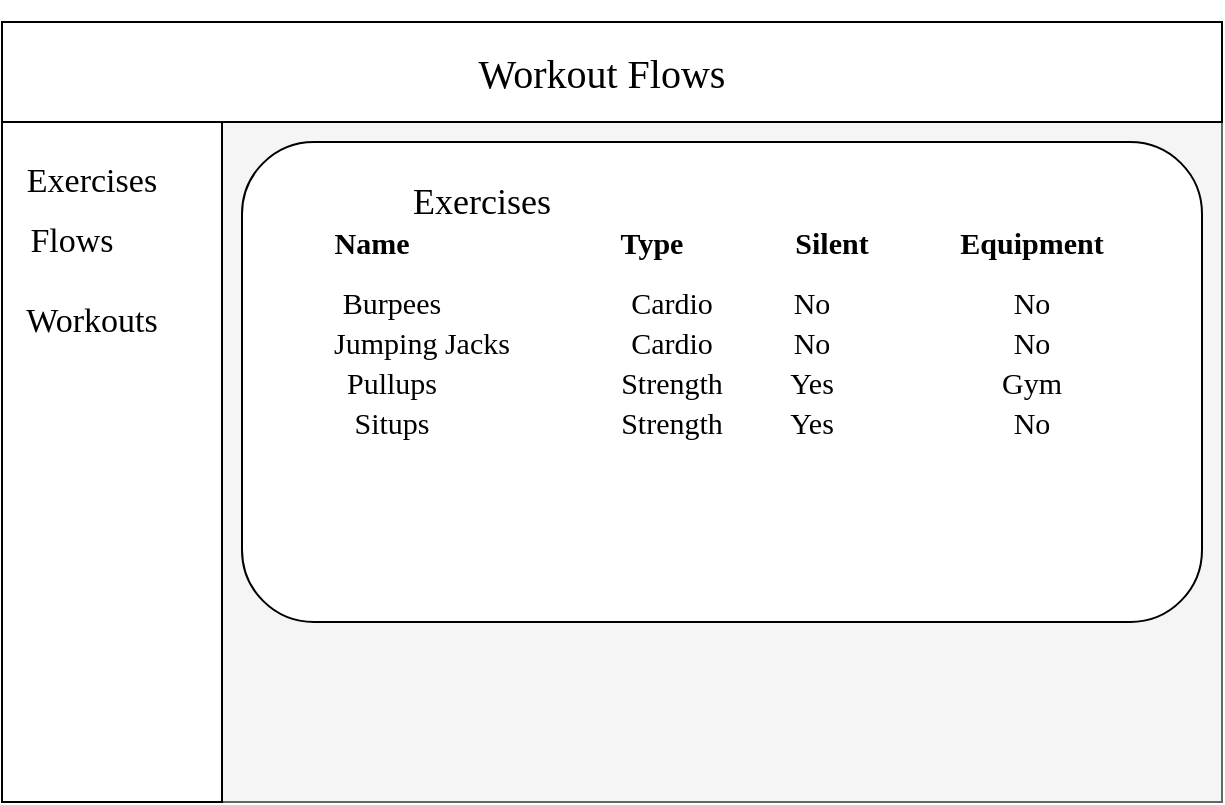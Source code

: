 <mxfile version="13.1.3" type="device"><diagram id="LFOxuoU9jee_rTf8d0ke" name="Page-1"><mxGraphModel dx="1715" dy="772" grid="1" gridSize="10" guides="1" tooltips="1" connect="1" arrows="1" fold="1" page="1" pageScale="1" pageWidth="850" pageHeight="1100" math="0" shadow="0"><root><mxCell id="0"/><mxCell id="1" parent="0"/><mxCell id="dF89HTOef0gVWIuRbW4D-4" value="" style="rounded=0;whiteSpace=wrap;html=1;fillColor=#f5f5f5;strokeColor=#666666;fontColor=#333333;" vertex="1" parent="1"><mxGeometry x="100" y="50" width="610" height="390" as="geometry"/></mxCell><mxCell id="dF89HTOef0gVWIuRbW4D-11" value="&lt;h1&gt;&lt;font style=&quot;font-size: 16px&quot; face=&quot;Georgia&quot;&gt;Workout Flows&lt;/font&gt;&lt;/h1&gt;" style="text;html=1;strokeColor=none;fillColor=none;align=center;verticalAlign=middle;whiteSpace=wrap;rounded=0;" vertex="1" parent="1"><mxGeometry x="240" y="60" width="330" height="20" as="geometry"/></mxCell><mxCell id="dF89HTOef0gVWIuRbW4D-16" value="" style="rounded=0;whiteSpace=wrap;html=1;" vertex="1" parent="1"><mxGeometry x="100" y="50" width="610" height="50" as="geometry"/></mxCell><mxCell id="dF89HTOef0gVWIuRbW4D-17" value="&lt;font face=&quot;Garamond&quot; style=&quot;font-size: 20px&quot;&gt;Workout Flows&lt;/font&gt;" style="text;html=1;strokeColor=none;fillColor=none;align=center;verticalAlign=middle;whiteSpace=wrap;rounded=0;" vertex="1" parent="1"><mxGeometry x="290" y="65" width="220" height="20" as="geometry"/></mxCell><mxCell id="dF89HTOef0gVWIuRbW4D-18" value="" style="rounded=0;whiteSpace=wrap;html=1;" vertex="1" parent="1"><mxGeometry x="100" y="100" width="110" height="340" as="geometry"/></mxCell><mxCell id="dF89HTOef0gVWIuRbW4D-21" value="&lt;font face=&quot;Garamond&quot; style=&quot;font-size: 17px&quot;&gt;Flows&lt;/font&gt;" style="text;html=1;strokeColor=none;fillColor=none;align=center;verticalAlign=middle;whiteSpace=wrap;rounded=0;" vertex="1" parent="1"><mxGeometry x="100" y="150" width="70" height="20" as="geometry"/></mxCell><mxCell id="dF89HTOef0gVWIuRbW4D-22" value="&lt;font face=&quot;Garamond&quot; style=&quot;font-size: 17px&quot;&gt;Workouts&lt;/font&gt;" style="text;html=1;strokeColor=none;fillColor=none;align=center;verticalAlign=middle;whiteSpace=wrap;rounded=0;" vertex="1" parent="1"><mxGeometry x="110" y="190" width="70" height="20" as="geometry"/></mxCell><mxCell id="dF89HTOef0gVWIuRbW4D-23" value="" style="rounded=1;whiteSpace=wrap;html=1;" vertex="1" parent="1"><mxGeometry x="220" y="110" width="480" height="240" as="geometry"/></mxCell><mxCell id="dF89HTOef0gVWIuRbW4D-25" value="&lt;font face=&quot;Garamond&quot; style=&quot;font-size: 17px&quot;&gt;Exercises&lt;/font&gt;" style="text;html=1;strokeColor=none;fillColor=none;align=center;verticalAlign=middle;whiteSpace=wrap;rounded=0;" vertex="1" parent="1"><mxGeometry x="110" y="120" width="70" height="20" as="geometry"/></mxCell><mxCell id="dF89HTOef0gVWIuRbW4D-26" value="&lt;font style=&quot;font-size: 18px&quot; face=&quot;Garamond&quot;&gt;Exercises&lt;/font&gt;" style="text;html=1;strokeColor=none;fillColor=none;align=center;verticalAlign=middle;whiteSpace=wrap;rounded=0;" vertex="1" parent="1"><mxGeometry x="270" y="130" width="140" height="20" as="geometry"/></mxCell><mxCell id="dF89HTOef0gVWIuRbW4D-27" value="&lt;font style=&quot;font-size: 15px&quot; face=&quot;Garamond&quot;&gt;&lt;b&gt;Type&lt;/b&gt;&lt;/font&gt;" style="text;html=1;strokeColor=none;fillColor=none;align=center;verticalAlign=middle;whiteSpace=wrap;rounded=0;" vertex="1" parent="1"><mxGeometry x="400" y="150" width="50" height="20" as="geometry"/></mxCell><mxCell id="dF89HTOef0gVWIuRbW4D-28" value="&lt;font style=&quot;font-size: 15px&quot; face=&quot;Garamond&quot;&gt;No&lt;/font&gt;" style="text;html=1;strokeColor=none;fillColor=none;align=center;verticalAlign=middle;whiteSpace=wrap;rounded=0;" vertex="1" parent="1"><mxGeometry x="470" y="180" width="70" height="20" as="geometry"/></mxCell><mxCell id="dF89HTOef0gVWIuRbW4D-29" value="&lt;font style=&quot;font-size: 15px&quot; face=&quot;Garamond&quot;&gt;No&lt;/font&gt;" style="text;html=1;strokeColor=none;fillColor=none;align=center;verticalAlign=middle;whiteSpace=wrap;rounded=0;" vertex="1" parent="1"><mxGeometry x="570" y="180" width="90" height="20" as="geometry"/></mxCell><mxCell id="dF89HTOef0gVWIuRbW4D-31" value="&lt;font style=&quot;font-size: 15px&quot; face=&quot;Garamond&quot;&gt;&lt;b&gt;Name&lt;/b&gt;&lt;/font&gt;" style="text;html=1;strokeColor=none;fillColor=none;align=center;verticalAlign=middle;whiteSpace=wrap;rounded=0;" vertex="1" parent="1"><mxGeometry x="250" y="150" width="70" height="20" as="geometry"/></mxCell><mxCell id="dF89HTOef0gVWIuRbW4D-32" value="&lt;font style=&quot;font-size: 15px&quot; face=&quot;Garamond&quot;&gt;Burpees&lt;/font&gt;" style="text;html=1;strokeColor=none;fillColor=none;align=center;verticalAlign=middle;whiteSpace=wrap;rounded=0;" vertex="1" parent="1"><mxGeometry x="260" y="180" width="70" height="20" as="geometry"/></mxCell><mxCell id="dF89HTOef0gVWIuRbW4D-34" value="&lt;font style=&quot;font-size: 15px&quot; face=&quot;Garamond&quot;&gt;Cardio&lt;/font&gt;" style="text;html=1;strokeColor=none;fillColor=none;align=center;verticalAlign=middle;whiteSpace=wrap;rounded=0;" vertex="1" parent="1"><mxGeometry x="410" y="180" width="50" height="20" as="geometry"/></mxCell><mxCell id="dF89HTOef0gVWIuRbW4D-35" value="&lt;font style=&quot;font-size: 15px&quot; face=&quot;Garamond&quot;&gt;&lt;b&gt;Silent&lt;/b&gt;&lt;/font&gt;" style="text;html=1;strokeColor=none;fillColor=none;align=center;verticalAlign=middle;whiteSpace=wrap;rounded=0;" vertex="1" parent="1"><mxGeometry x="480" y="150" width="70" height="20" as="geometry"/></mxCell><mxCell id="dF89HTOef0gVWIuRbW4D-37" value="&lt;font style=&quot;font-size: 15px&quot; face=&quot;Garamond&quot;&gt;&lt;b&gt;Equipment&lt;/b&gt;&lt;/font&gt;" style="text;html=1;strokeColor=none;fillColor=none;align=center;verticalAlign=middle;whiteSpace=wrap;rounded=0;" vertex="1" parent="1"><mxGeometry x="570" y="150" width="90" height="20" as="geometry"/></mxCell><mxCell id="dF89HTOef0gVWIuRbW4D-40" value="&lt;font style=&quot;font-size: 15px&quot; face=&quot;Garamond&quot;&gt;No&lt;/font&gt;" style="text;html=1;strokeColor=none;fillColor=none;align=center;verticalAlign=middle;whiteSpace=wrap;rounded=0;" vertex="1" parent="1"><mxGeometry x="470" y="200" width="70" height="20" as="geometry"/></mxCell><mxCell id="dF89HTOef0gVWIuRbW4D-41" value="&lt;font style=&quot;font-size: 15px&quot; face=&quot;Garamond&quot;&gt;No&lt;/font&gt;" style="text;html=1;strokeColor=none;fillColor=none;align=center;verticalAlign=middle;whiteSpace=wrap;rounded=0;" vertex="1" parent="1"><mxGeometry x="570" y="200" width="90" height="20" as="geometry"/></mxCell><mxCell id="dF89HTOef0gVWIuRbW4D-42" value="&lt;font style=&quot;font-size: 15px&quot; face=&quot;Garamond&quot;&gt;Jumping Jacks&lt;/font&gt;" style="text;html=1;strokeColor=none;fillColor=none;align=center;verticalAlign=middle;whiteSpace=wrap;rounded=0;" vertex="1" parent="1"><mxGeometry x="260" y="200" width="100" height="20" as="geometry"/></mxCell><mxCell id="dF89HTOef0gVWIuRbW4D-43" value="&lt;font style=&quot;font-size: 15px&quot; face=&quot;Garamond&quot;&gt;Cardio&lt;/font&gt;" style="text;html=1;strokeColor=none;fillColor=none;align=center;verticalAlign=middle;whiteSpace=wrap;rounded=0;" vertex="1" parent="1"><mxGeometry x="410" y="200" width="50" height="20" as="geometry"/></mxCell><mxCell id="dF89HTOef0gVWIuRbW4D-48" value="&lt;font style=&quot;font-size: 15px&quot; face=&quot;Garamond&quot;&gt;Yes&lt;/font&gt;" style="text;html=1;strokeColor=none;fillColor=none;align=center;verticalAlign=middle;whiteSpace=wrap;rounded=0;" vertex="1" parent="1"><mxGeometry x="470" y="220" width="70" height="20" as="geometry"/></mxCell><mxCell id="dF89HTOef0gVWIuRbW4D-49" value="&lt;font style=&quot;font-size: 15px&quot; face=&quot;Garamond&quot;&gt;Gym&lt;/font&gt;" style="text;html=1;strokeColor=none;fillColor=none;align=center;verticalAlign=middle;whiteSpace=wrap;rounded=0;" vertex="1" parent="1"><mxGeometry x="570" y="220" width="90" height="20" as="geometry"/></mxCell><mxCell id="dF89HTOef0gVWIuRbW4D-50" value="&lt;font style=&quot;font-size: 15px&quot; face=&quot;Garamond&quot;&gt;Pullups&lt;/font&gt;" style="text;html=1;strokeColor=none;fillColor=none;align=center;verticalAlign=middle;whiteSpace=wrap;rounded=0;" vertex="1" parent="1"><mxGeometry x="260" y="220" width="70" height="20" as="geometry"/></mxCell><mxCell id="dF89HTOef0gVWIuRbW4D-51" value="&lt;font style=&quot;font-size: 15px&quot; face=&quot;Garamond&quot;&gt;Strength&lt;/font&gt;" style="text;html=1;strokeColor=none;fillColor=none;align=center;verticalAlign=middle;whiteSpace=wrap;rounded=0;" vertex="1" parent="1"><mxGeometry x="410" y="220" width="50" height="20" as="geometry"/></mxCell><mxCell id="dF89HTOef0gVWIuRbW4D-52" value="&lt;font style=&quot;font-size: 15px&quot; face=&quot;Garamond&quot;&gt;Yes&lt;/font&gt;" style="text;html=1;strokeColor=none;fillColor=none;align=center;verticalAlign=middle;whiteSpace=wrap;rounded=0;" vertex="1" parent="1"><mxGeometry x="470" y="240" width="70" height="20" as="geometry"/></mxCell><mxCell id="dF89HTOef0gVWIuRbW4D-53" value="&lt;font style=&quot;font-size: 15px&quot; face=&quot;Garamond&quot;&gt;No&lt;/font&gt;" style="text;html=1;strokeColor=none;fillColor=none;align=center;verticalAlign=middle;whiteSpace=wrap;rounded=0;" vertex="1" parent="1"><mxGeometry x="570" y="240" width="90" height="20" as="geometry"/></mxCell><mxCell id="dF89HTOef0gVWIuRbW4D-54" value="&lt;font style=&quot;font-size: 15px&quot; face=&quot;Garamond&quot;&gt;Situps&lt;/font&gt;" style="text;html=1;strokeColor=none;fillColor=none;align=center;verticalAlign=middle;whiteSpace=wrap;rounded=0;" vertex="1" parent="1"><mxGeometry x="260" y="240" width="70" height="20" as="geometry"/></mxCell><mxCell id="dF89HTOef0gVWIuRbW4D-55" value="&lt;font style=&quot;font-size: 15px&quot; face=&quot;Garamond&quot;&gt;Strength&lt;/font&gt;" style="text;html=1;strokeColor=none;fillColor=none;align=center;verticalAlign=middle;whiteSpace=wrap;rounded=0;" vertex="1" parent="1"><mxGeometry x="410" y="240" width="50" height="20" as="geometry"/></mxCell></root></mxGraphModel></diagram></mxfile>
